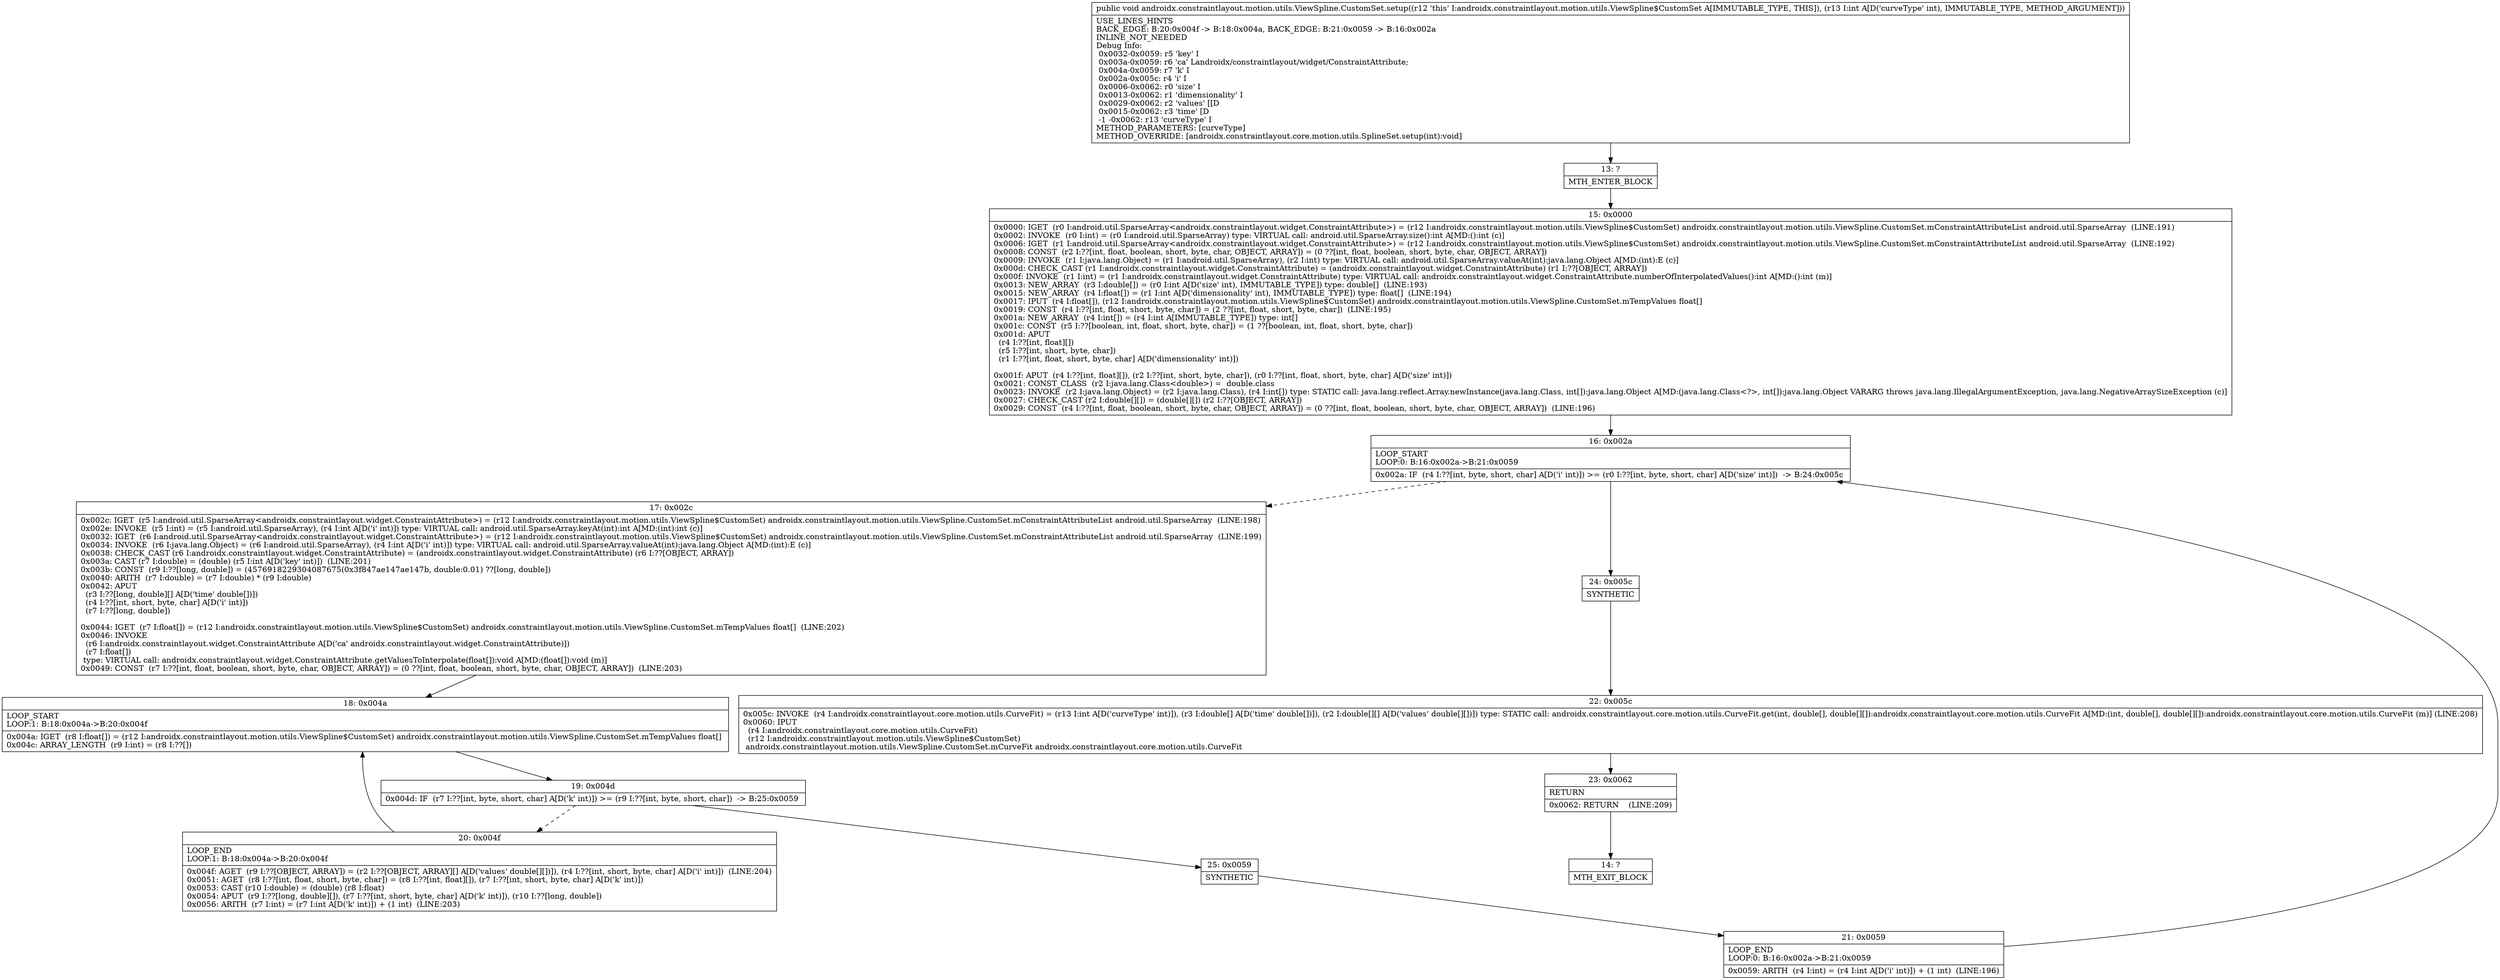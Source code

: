 digraph "CFG forandroidx.constraintlayout.motion.utils.ViewSpline.CustomSet.setup(I)V" {
Node_13 [shape=record,label="{13\:\ ?|MTH_ENTER_BLOCK\l}"];
Node_15 [shape=record,label="{15\:\ 0x0000|0x0000: IGET  (r0 I:android.util.SparseArray\<androidx.constraintlayout.widget.ConstraintAttribute\>) = (r12 I:androidx.constraintlayout.motion.utils.ViewSpline$CustomSet) androidx.constraintlayout.motion.utils.ViewSpline.CustomSet.mConstraintAttributeList android.util.SparseArray  (LINE:191)\l0x0002: INVOKE  (r0 I:int) = (r0 I:android.util.SparseArray) type: VIRTUAL call: android.util.SparseArray.size():int A[MD:():int (c)]\l0x0006: IGET  (r1 I:android.util.SparseArray\<androidx.constraintlayout.widget.ConstraintAttribute\>) = (r12 I:androidx.constraintlayout.motion.utils.ViewSpline$CustomSet) androidx.constraintlayout.motion.utils.ViewSpline.CustomSet.mConstraintAttributeList android.util.SparseArray  (LINE:192)\l0x0008: CONST  (r2 I:??[int, float, boolean, short, byte, char, OBJECT, ARRAY]) = (0 ??[int, float, boolean, short, byte, char, OBJECT, ARRAY]) \l0x0009: INVOKE  (r1 I:java.lang.Object) = (r1 I:android.util.SparseArray), (r2 I:int) type: VIRTUAL call: android.util.SparseArray.valueAt(int):java.lang.Object A[MD:(int):E (c)]\l0x000d: CHECK_CAST (r1 I:androidx.constraintlayout.widget.ConstraintAttribute) = (androidx.constraintlayout.widget.ConstraintAttribute) (r1 I:??[OBJECT, ARRAY]) \l0x000f: INVOKE  (r1 I:int) = (r1 I:androidx.constraintlayout.widget.ConstraintAttribute) type: VIRTUAL call: androidx.constraintlayout.widget.ConstraintAttribute.numberOfInterpolatedValues():int A[MD:():int (m)]\l0x0013: NEW_ARRAY  (r3 I:double[]) = (r0 I:int A[D('size' int), IMMUTABLE_TYPE]) type: double[]  (LINE:193)\l0x0015: NEW_ARRAY  (r4 I:float[]) = (r1 I:int A[D('dimensionality' int), IMMUTABLE_TYPE]) type: float[]  (LINE:194)\l0x0017: IPUT  (r4 I:float[]), (r12 I:androidx.constraintlayout.motion.utils.ViewSpline$CustomSet) androidx.constraintlayout.motion.utils.ViewSpline.CustomSet.mTempValues float[] \l0x0019: CONST  (r4 I:??[int, float, short, byte, char]) = (2 ??[int, float, short, byte, char])  (LINE:195)\l0x001a: NEW_ARRAY  (r4 I:int[]) = (r4 I:int A[IMMUTABLE_TYPE]) type: int[] \l0x001c: CONST  (r5 I:??[boolean, int, float, short, byte, char]) = (1 ??[boolean, int, float, short, byte, char]) \l0x001d: APUT  \l  (r4 I:??[int, float][])\l  (r5 I:??[int, short, byte, char])\l  (r1 I:??[int, float, short, byte, char] A[D('dimensionality' int)])\l \l0x001f: APUT  (r4 I:??[int, float][]), (r2 I:??[int, short, byte, char]), (r0 I:??[int, float, short, byte, char] A[D('size' int)]) \l0x0021: CONST_CLASS  (r2 I:java.lang.Class\<double\>) =  double.class \l0x0023: INVOKE  (r2 I:java.lang.Object) = (r2 I:java.lang.Class), (r4 I:int[]) type: STATIC call: java.lang.reflect.Array.newInstance(java.lang.Class, int[]):java.lang.Object A[MD:(java.lang.Class\<?\>, int[]):java.lang.Object VARARG throws java.lang.IllegalArgumentException, java.lang.NegativeArraySizeException (c)]\l0x0027: CHECK_CAST (r2 I:double[][]) = (double[][]) (r2 I:??[OBJECT, ARRAY]) \l0x0029: CONST  (r4 I:??[int, float, boolean, short, byte, char, OBJECT, ARRAY]) = (0 ??[int, float, boolean, short, byte, char, OBJECT, ARRAY])  (LINE:196)\l}"];
Node_16 [shape=record,label="{16\:\ 0x002a|LOOP_START\lLOOP:0: B:16:0x002a\-\>B:21:0x0059\l|0x002a: IF  (r4 I:??[int, byte, short, char] A[D('i' int)]) \>= (r0 I:??[int, byte, short, char] A[D('size' int)])  \-\> B:24:0x005c \l}"];
Node_17 [shape=record,label="{17\:\ 0x002c|0x002c: IGET  (r5 I:android.util.SparseArray\<androidx.constraintlayout.widget.ConstraintAttribute\>) = (r12 I:androidx.constraintlayout.motion.utils.ViewSpline$CustomSet) androidx.constraintlayout.motion.utils.ViewSpline.CustomSet.mConstraintAttributeList android.util.SparseArray  (LINE:198)\l0x002e: INVOKE  (r5 I:int) = (r5 I:android.util.SparseArray), (r4 I:int A[D('i' int)]) type: VIRTUAL call: android.util.SparseArray.keyAt(int):int A[MD:(int):int (c)]\l0x0032: IGET  (r6 I:android.util.SparseArray\<androidx.constraintlayout.widget.ConstraintAttribute\>) = (r12 I:androidx.constraintlayout.motion.utils.ViewSpline$CustomSet) androidx.constraintlayout.motion.utils.ViewSpline.CustomSet.mConstraintAttributeList android.util.SparseArray  (LINE:199)\l0x0034: INVOKE  (r6 I:java.lang.Object) = (r6 I:android.util.SparseArray), (r4 I:int A[D('i' int)]) type: VIRTUAL call: android.util.SparseArray.valueAt(int):java.lang.Object A[MD:(int):E (c)]\l0x0038: CHECK_CAST (r6 I:androidx.constraintlayout.widget.ConstraintAttribute) = (androidx.constraintlayout.widget.ConstraintAttribute) (r6 I:??[OBJECT, ARRAY]) \l0x003a: CAST (r7 I:double) = (double) (r5 I:int A[D('key' int)])  (LINE:201)\l0x003b: CONST  (r9 I:??[long, double]) = (4576918229304087675(0x3f847ae147ae147b, double:0.01) ??[long, double]) \l0x0040: ARITH  (r7 I:double) = (r7 I:double) * (r9 I:double) \l0x0042: APUT  \l  (r3 I:??[long, double][] A[D('time' double[])])\l  (r4 I:??[int, short, byte, char] A[D('i' int)])\l  (r7 I:??[long, double])\l \l0x0044: IGET  (r7 I:float[]) = (r12 I:androidx.constraintlayout.motion.utils.ViewSpline$CustomSet) androidx.constraintlayout.motion.utils.ViewSpline.CustomSet.mTempValues float[]  (LINE:202)\l0x0046: INVOKE  \l  (r6 I:androidx.constraintlayout.widget.ConstraintAttribute A[D('ca' androidx.constraintlayout.widget.ConstraintAttribute)])\l  (r7 I:float[])\l type: VIRTUAL call: androidx.constraintlayout.widget.ConstraintAttribute.getValuesToInterpolate(float[]):void A[MD:(float[]):void (m)]\l0x0049: CONST  (r7 I:??[int, float, boolean, short, byte, char, OBJECT, ARRAY]) = (0 ??[int, float, boolean, short, byte, char, OBJECT, ARRAY])  (LINE:203)\l}"];
Node_18 [shape=record,label="{18\:\ 0x004a|LOOP_START\lLOOP:1: B:18:0x004a\-\>B:20:0x004f\l|0x004a: IGET  (r8 I:float[]) = (r12 I:androidx.constraintlayout.motion.utils.ViewSpline$CustomSet) androidx.constraintlayout.motion.utils.ViewSpline.CustomSet.mTempValues float[] \l0x004c: ARRAY_LENGTH  (r9 I:int) = (r8 I:??[]) \l}"];
Node_19 [shape=record,label="{19\:\ 0x004d|0x004d: IF  (r7 I:??[int, byte, short, char] A[D('k' int)]) \>= (r9 I:??[int, byte, short, char])  \-\> B:25:0x0059 \l}"];
Node_20 [shape=record,label="{20\:\ 0x004f|LOOP_END\lLOOP:1: B:18:0x004a\-\>B:20:0x004f\l|0x004f: AGET  (r9 I:??[OBJECT, ARRAY]) = (r2 I:??[OBJECT, ARRAY][] A[D('values' double[][])]), (r4 I:??[int, short, byte, char] A[D('i' int)])  (LINE:204)\l0x0051: AGET  (r8 I:??[int, float, short, byte, char]) = (r8 I:??[int, float][]), (r7 I:??[int, short, byte, char] A[D('k' int)]) \l0x0053: CAST (r10 I:double) = (double) (r8 I:float) \l0x0054: APUT  (r9 I:??[long, double][]), (r7 I:??[int, short, byte, char] A[D('k' int)]), (r10 I:??[long, double]) \l0x0056: ARITH  (r7 I:int) = (r7 I:int A[D('k' int)]) + (1 int)  (LINE:203)\l}"];
Node_25 [shape=record,label="{25\:\ 0x0059|SYNTHETIC\l}"];
Node_21 [shape=record,label="{21\:\ 0x0059|LOOP_END\lLOOP:0: B:16:0x002a\-\>B:21:0x0059\l|0x0059: ARITH  (r4 I:int) = (r4 I:int A[D('i' int)]) + (1 int)  (LINE:196)\l}"];
Node_24 [shape=record,label="{24\:\ 0x005c|SYNTHETIC\l}"];
Node_22 [shape=record,label="{22\:\ 0x005c|0x005c: INVOKE  (r4 I:androidx.constraintlayout.core.motion.utils.CurveFit) = (r13 I:int A[D('curveType' int)]), (r3 I:double[] A[D('time' double[])]), (r2 I:double[][] A[D('values' double[][])]) type: STATIC call: androidx.constraintlayout.core.motion.utils.CurveFit.get(int, double[], double[][]):androidx.constraintlayout.core.motion.utils.CurveFit A[MD:(int, double[], double[][]):androidx.constraintlayout.core.motion.utils.CurveFit (m)] (LINE:208)\l0x0060: IPUT  \l  (r4 I:androidx.constraintlayout.core.motion.utils.CurveFit)\l  (r12 I:androidx.constraintlayout.motion.utils.ViewSpline$CustomSet)\l androidx.constraintlayout.motion.utils.ViewSpline.CustomSet.mCurveFit androidx.constraintlayout.core.motion.utils.CurveFit \l}"];
Node_23 [shape=record,label="{23\:\ 0x0062|RETURN\l|0x0062: RETURN    (LINE:209)\l}"];
Node_14 [shape=record,label="{14\:\ ?|MTH_EXIT_BLOCK\l}"];
MethodNode[shape=record,label="{public void androidx.constraintlayout.motion.utils.ViewSpline.CustomSet.setup((r12 'this' I:androidx.constraintlayout.motion.utils.ViewSpline$CustomSet A[IMMUTABLE_TYPE, THIS]), (r13 I:int A[D('curveType' int), IMMUTABLE_TYPE, METHOD_ARGUMENT]))  | USE_LINES_HINTS\lBACK_EDGE: B:20:0x004f \-\> B:18:0x004a, BACK_EDGE: B:21:0x0059 \-\> B:16:0x002a\lINLINE_NOT_NEEDED\lDebug Info:\l  0x0032\-0x0059: r5 'key' I\l  0x003a\-0x0059: r6 'ca' Landroidx\/constraintlayout\/widget\/ConstraintAttribute;\l  0x004a\-0x0059: r7 'k' I\l  0x002a\-0x005c: r4 'i' I\l  0x0006\-0x0062: r0 'size' I\l  0x0013\-0x0062: r1 'dimensionality' I\l  0x0029\-0x0062: r2 'values' [[D\l  0x0015\-0x0062: r3 'time' [D\l  \-1 \-0x0062: r13 'curveType' I\lMETHOD_PARAMETERS: [curveType]\lMETHOD_OVERRIDE: [androidx.constraintlayout.core.motion.utils.SplineSet.setup(int):void]\l}"];
MethodNode -> Node_13;Node_13 -> Node_15;
Node_15 -> Node_16;
Node_16 -> Node_17[style=dashed];
Node_16 -> Node_24;
Node_17 -> Node_18;
Node_18 -> Node_19;
Node_19 -> Node_20[style=dashed];
Node_19 -> Node_25;
Node_20 -> Node_18;
Node_25 -> Node_21;
Node_21 -> Node_16;
Node_24 -> Node_22;
Node_22 -> Node_23;
Node_23 -> Node_14;
}


